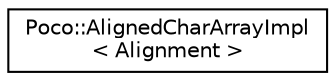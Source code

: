 digraph "Graphical Class Hierarchy"
{
 // LATEX_PDF_SIZE
  edge [fontname="Helvetica",fontsize="10",labelfontname="Helvetica",labelfontsize="10"];
  node [fontname="Helvetica",fontsize="10",shape=record];
  rankdir="LR";
  Node0 [label="Poco::AlignedCharArrayImpl\l\< Alignment \>",height=0.2,width=0.4,color="black", fillcolor="white", style="filled",URL="$structPoco_1_1AlignedCharArrayImpl.html",tooltip=" "];
}
